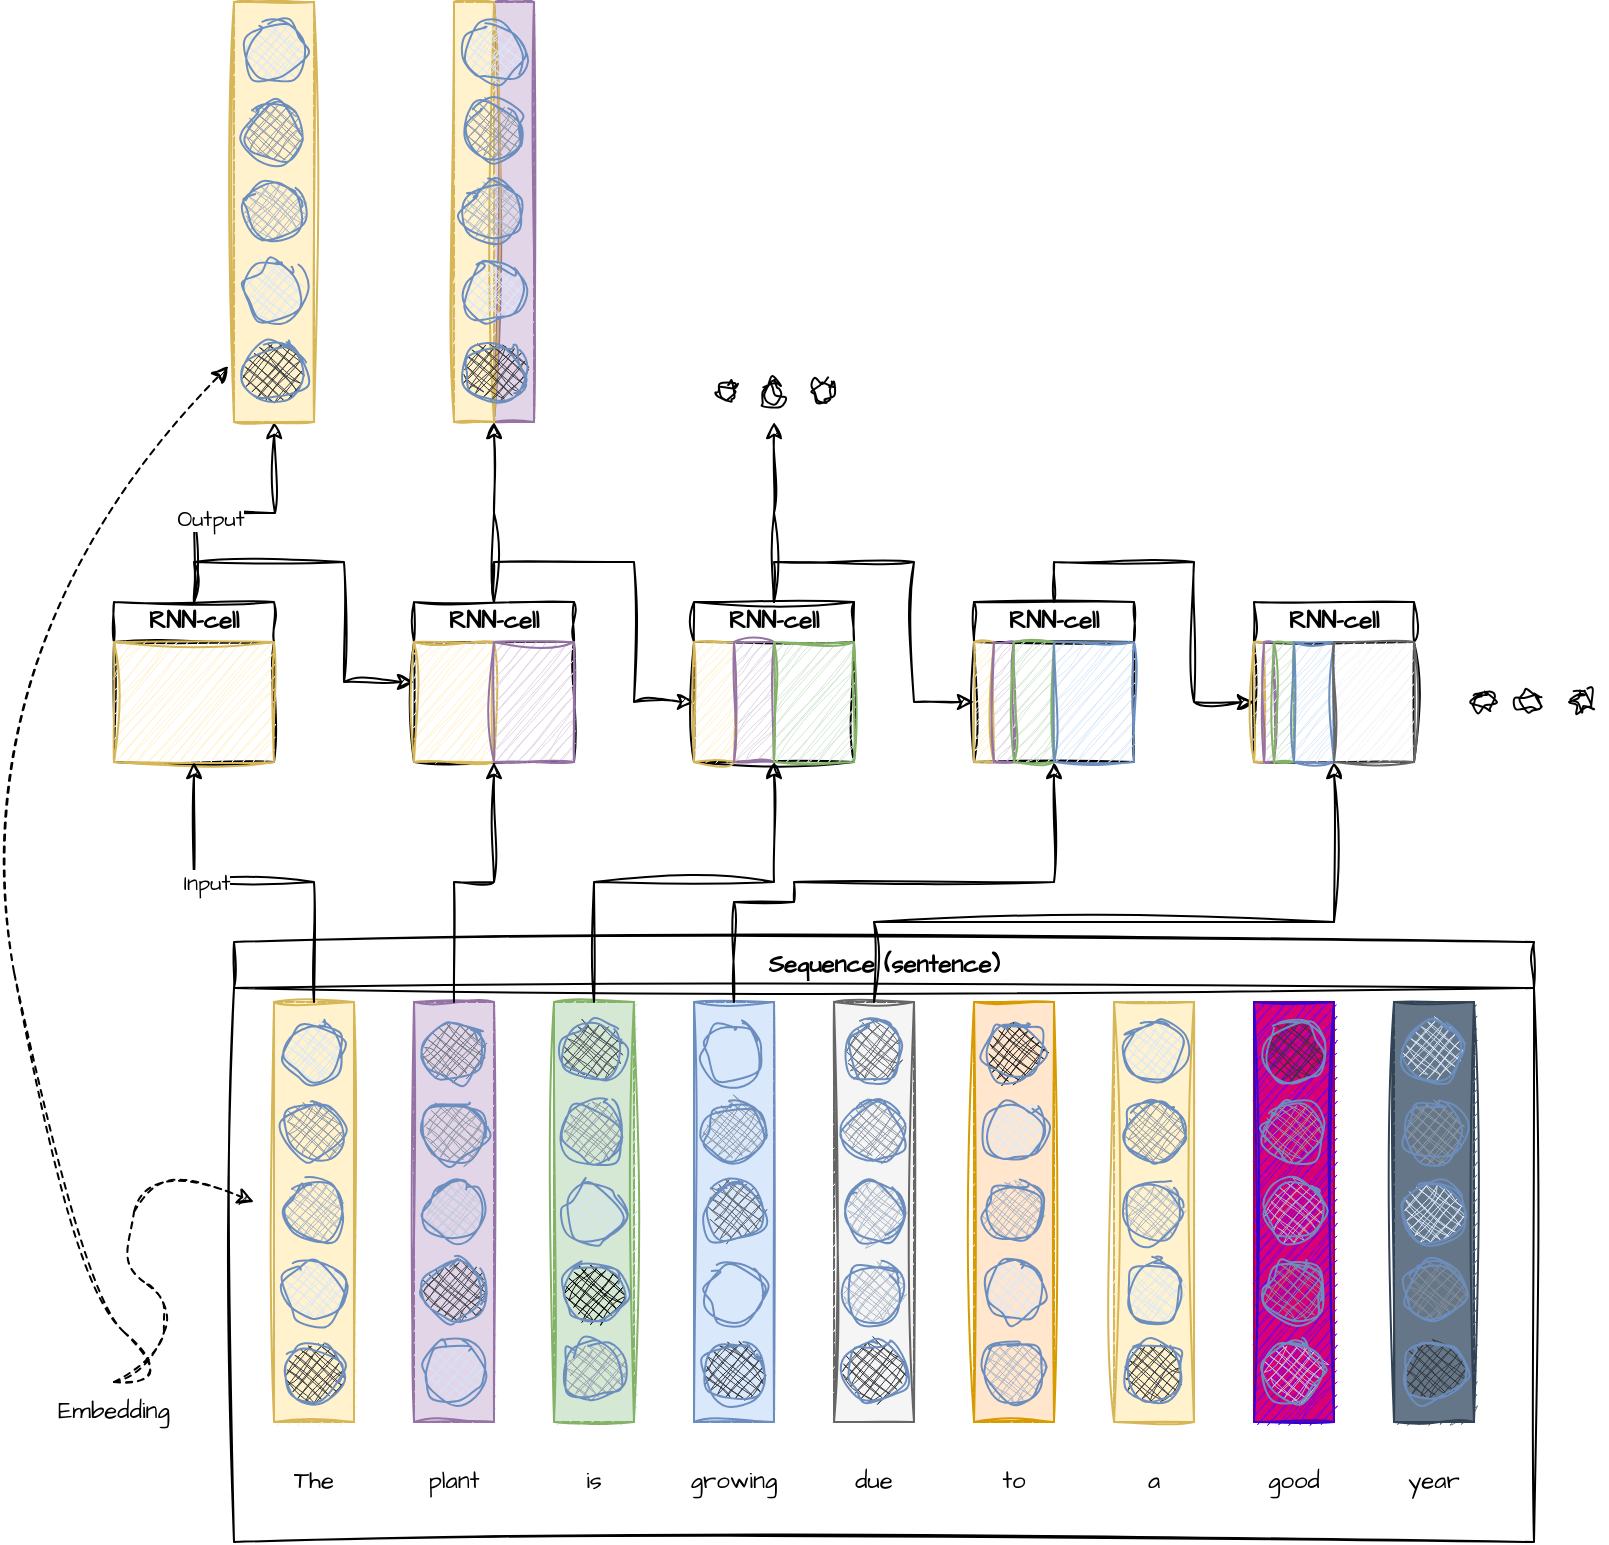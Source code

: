 <mxfile version="24.7.5">
  <diagram name="Page-1" id="OUgCMLBVF1AL2k3-nVJF">
    <mxGraphModel dx="1434" dy="2048" grid="1" gridSize="10" guides="1" tooltips="1" connect="1" arrows="1" fold="1" page="1" pageScale="1" pageWidth="827" pageHeight="1169" math="0" shadow="0">
      <root>
        <mxCell id="0" />
        <mxCell id="1" parent="0" />
        <mxCell id="m4oNHg3Hfh1AjM9dUB4j-2" value="Sequence (sentence)" style="swimlane;whiteSpace=wrap;html=1;sketch=1;hachureGap=4;jiggle=2;curveFitting=1;fontFamily=Architects Daughter;fontSource=https%3A%2F%2Ffonts.googleapis.com%2Fcss%3Ffamily%3DArchitects%2BDaughter;" vertex="1" parent="1">
          <mxGeometry x="160" y="330" width="650" height="300" as="geometry" />
        </mxCell>
        <mxCell id="m4oNHg3Hfh1AjM9dUB4j-10" value="" style="group;fillColor=#fff2cc;strokeColor=#d6b656;" vertex="1" connectable="0" parent="m4oNHg3Hfh1AjM9dUB4j-2">
          <mxGeometry x="20" y="30" width="40" height="210" as="geometry" />
        </mxCell>
        <mxCell id="m4oNHg3Hfh1AjM9dUB4j-4" value="" style="rounded=0;whiteSpace=wrap;html=1;sketch=1;hachureGap=4;jiggle=2;curveFitting=1;fontFamily=Architects Daughter;fontSource=https%3A%2F%2Ffonts.googleapis.com%2Fcss%3Ffamily%3DArchitects%2BDaughter;fillColor=#fff2cc;strokeColor=#d6b656;" vertex="1" parent="m4oNHg3Hfh1AjM9dUB4j-10">
          <mxGeometry width="40" height="210" as="geometry" />
        </mxCell>
        <mxCell id="m4oNHg3Hfh1AjM9dUB4j-5" value="" style="ellipse;whiteSpace=wrap;html=1;aspect=fixed;hachureGap=4;fontFamily=Architects Daughter;fontSource=https%3A%2F%2Ffonts.googleapis.com%2Fcss%3Ffamily%3DArchitects%2BDaughter;fillColor=#dae8fc;strokeColor=#6c8ebf;sketch=1;curveFitting=1;jiggle=2;fillStyle=cross-hatch;" vertex="1" parent="m4oNHg3Hfh1AjM9dUB4j-10">
          <mxGeometry x="5" y="10" width="30" height="30" as="geometry" />
        </mxCell>
        <mxCell id="m4oNHg3Hfh1AjM9dUB4j-6" value="" style="ellipse;whiteSpace=wrap;html=1;aspect=fixed;hachureGap=4;fontFamily=Architects Daughter;fontSource=https%3A%2F%2Ffonts.googleapis.com%2Fcss%3Ffamily%3DArchitects%2BDaughter;fillColor=#8F99A6;strokeColor=#6c8ebf;sketch=1;curveFitting=1;jiggle=2;fillStyle=cross-hatch;" vertex="1" parent="m4oNHg3Hfh1AjM9dUB4j-10">
          <mxGeometry x="5" y="50" width="30" height="30" as="geometry" />
        </mxCell>
        <mxCell id="m4oNHg3Hfh1AjM9dUB4j-7" value="" style="ellipse;whiteSpace=wrap;html=1;aspect=fixed;hachureGap=4;fontFamily=Architects Daughter;fontSource=https%3A%2F%2Ffonts.googleapis.com%2Fcss%3Ffamily%3DArchitects%2BDaughter;fillColor=#ACB7C7;strokeColor=#6c8ebf;sketch=1;curveFitting=1;jiggle=2;fillStyle=cross-hatch;" vertex="1" parent="m4oNHg3Hfh1AjM9dUB4j-10">
          <mxGeometry x="5" y="90" width="30" height="30" as="geometry" />
        </mxCell>
        <mxCell id="m4oNHg3Hfh1AjM9dUB4j-8" value="" style="ellipse;whiteSpace=wrap;html=1;aspect=fixed;hachureGap=4;fontFamily=Architects Daughter;fontSource=https%3A%2F%2Ffonts.googleapis.com%2Fcss%3Ffamily%3DArchitects%2BDaughter;sketch=1;curveFitting=1;jiggle=2;fillColor=#dae8fc;strokeColor=#6c8ebf;fillStyle=cross-hatch;" vertex="1" parent="m4oNHg3Hfh1AjM9dUB4j-10">
          <mxGeometry x="5" y="130" width="30" height="30" as="geometry" />
        </mxCell>
        <mxCell id="m4oNHg3Hfh1AjM9dUB4j-9" value="" style="ellipse;whiteSpace=wrap;html=1;aspect=fixed;hachureGap=4;fontFamily=Architects Daughter;fontSource=https%3A%2F%2Ffonts.googleapis.com%2Fcss%3Ffamily%3DArchitects%2BDaughter;sketch=1;curveFitting=1;jiggle=2;fillColor=#35383D;strokeColor=#6c8ebf;fillStyle=cross-hatch;" vertex="1" parent="m4oNHg3Hfh1AjM9dUB4j-10">
          <mxGeometry x="5" y="170" width="30" height="30" as="geometry" />
        </mxCell>
        <mxCell id="m4oNHg3Hfh1AjM9dUB4j-19" value="" style="group;fillColor=#e1d5e7;strokeColor=#9673a6;" vertex="1" connectable="0" parent="m4oNHg3Hfh1AjM9dUB4j-2">
          <mxGeometry x="90" y="30" width="40" height="210" as="geometry" />
        </mxCell>
        <mxCell id="m4oNHg3Hfh1AjM9dUB4j-20" value="" style="rounded=0;whiteSpace=wrap;html=1;sketch=1;hachureGap=4;jiggle=2;curveFitting=1;fontFamily=Architects Daughter;fontSource=https%3A%2F%2Ffonts.googleapis.com%2Fcss%3Ffamily%3DArchitects%2BDaughter;fillColor=#e1d5e7;strokeColor=#9673a6;" vertex="1" parent="m4oNHg3Hfh1AjM9dUB4j-19">
          <mxGeometry width="40" height="210" as="geometry" />
        </mxCell>
        <mxCell id="m4oNHg3Hfh1AjM9dUB4j-21" value="" style="ellipse;whiteSpace=wrap;html=1;aspect=fixed;hachureGap=4;fontFamily=Architects Daughter;fontSource=https%3A%2F%2Ffonts.googleapis.com%2Fcss%3Ffamily%3DArchitects%2BDaughter;fillColor=#717882;strokeColor=#6c8ebf;sketch=1;curveFitting=1;jiggle=2;fillStyle=cross-hatch;" vertex="1" parent="m4oNHg3Hfh1AjM9dUB4j-19">
          <mxGeometry x="5" y="10" width="30" height="30" as="geometry" />
        </mxCell>
        <mxCell id="m4oNHg3Hfh1AjM9dUB4j-22" value="" style="ellipse;whiteSpace=wrap;html=1;aspect=fixed;hachureGap=4;fontFamily=Architects Daughter;fontSource=https%3A%2F%2Ffonts.googleapis.com%2Fcss%3Ffamily%3DArchitects%2BDaughter;fillColor=#8F99A6;strokeColor=#6c8ebf;sketch=1;curveFitting=1;jiggle=2;fillStyle=cross-hatch;" vertex="1" parent="m4oNHg3Hfh1AjM9dUB4j-19">
          <mxGeometry x="5" y="50" width="30" height="30" as="geometry" />
        </mxCell>
        <mxCell id="m4oNHg3Hfh1AjM9dUB4j-23" value="" style="ellipse;whiteSpace=wrap;html=1;aspect=fixed;hachureGap=4;fontFamily=Architects Daughter;fontSource=https%3A%2F%2Ffonts.googleapis.com%2Fcss%3Ffamily%3DArchitects%2BDaughter;fillColor=#C0CCDE;strokeColor=#6c8ebf;sketch=1;curveFitting=1;jiggle=2;fillStyle=cross-hatch;" vertex="1" parent="m4oNHg3Hfh1AjM9dUB4j-19">
          <mxGeometry x="5" y="90" width="30" height="30" as="geometry" />
        </mxCell>
        <mxCell id="m4oNHg3Hfh1AjM9dUB4j-24" value="" style="ellipse;whiteSpace=wrap;html=1;aspect=fixed;hachureGap=4;fontFamily=Architects Daughter;fontSource=https%3A%2F%2Ffonts.googleapis.com%2Fcss%3Ffamily%3DArchitects%2BDaughter;sketch=1;curveFitting=1;jiggle=2;fillColor=#40444A;strokeColor=#6c8ebf;fillStyle=cross-hatch;" vertex="1" parent="m4oNHg3Hfh1AjM9dUB4j-19">
          <mxGeometry x="5" y="130" width="30" height="30" as="geometry" />
        </mxCell>
        <mxCell id="m4oNHg3Hfh1AjM9dUB4j-25" value="" style="ellipse;whiteSpace=wrap;html=1;aspect=fixed;hachureGap=4;fontFamily=Architects Daughter;fontSource=https%3A%2F%2Ffonts.googleapis.com%2Fcss%3Ffamily%3DArchitects%2BDaughter;sketch=1;curveFitting=1;jiggle=2;fillColor=#D7E3F7;strokeColor=#6c8ebf;fillStyle=cross-hatch;" vertex="1" parent="m4oNHg3Hfh1AjM9dUB4j-19">
          <mxGeometry x="5" y="170" width="30" height="30" as="geometry" />
        </mxCell>
        <mxCell id="m4oNHg3Hfh1AjM9dUB4j-26" value="" style="group;fillColor=#d5e8d4;strokeColor=#82b366;" vertex="1" connectable="0" parent="m4oNHg3Hfh1AjM9dUB4j-2">
          <mxGeometry x="160" y="30" width="40" height="210" as="geometry" />
        </mxCell>
        <mxCell id="m4oNHg3Hfh1AjM9dUB4j-27" value="" style="rounded=0;whiteSpace=wrap;html=1;sketch=1;hachureGap=4;jiggle=2;curveFitting=1;fontFamily=Architects Daughter;fontSource=https%3A%2F%2Ffonts.googleapis.com%2Fcss%3Ffamily%3DArchitects%2BDaughter;fillColor=#d5e8d4;strokeColor=#82b366;" vertex="1" parent="m4oNHg3Hfh1AjM9dUB4j-26">
          <mxGeometry width="40" height="210" as="geometry" />
        </mxCell>
        <mxCell id="m4oNHg3Hfh1AjM9dUB4j-28" value="" style="ellipse;whiteSpace=wrap;html=1;aspect=fixed;hachureGap=4;fontFamily=Architects Daughter;fontSource=https%3A%2F%2Ffonts.googleapis.com%2Fcss%3Ffamily%3DArchitects%2BDaughter;fillColor=#4B5057;strokeColor=#6c8ebf;sketch=1;curveFitting=1;jiggle=2;fillStyle=cross-hatch;" vertex="1" parent="m4oNHg3Hfh1AjM9dUB4j-26">
          <mxGeometry x="5" y="10" width="30" height="30" as="geometry" />
        </mxCell>
        <mxCell id="m4oNHg3Hfh1AjM9dUB4j-29" value="" style="ellipse;whiteSpace=wrap;html=1;aspect=fixed;hachureGap=4;fontFamily=Architects Daughter;fontSource=https%3A%2F%2Ffonts.googleapis.com%2Fcss%3Ffamily%3DArchitects%2BDaughter;fillColor=#8F99A6;strokeColor=#6c8ebf;sketch=1;curveFitting=1;jiggle=2;fillStyle=cross-hatch;" vertex="1" parent="m4oNHg3Hfh1AjM9dUB4j-26">
          <mxGeometry x="5" y="50" width="30" height="30" as="geometry" />
        </mxCell>
        <mxCell id="m4oNHg3Hfh1AjM9dUB4j-30" value="" style="ellipse;whiteSpace=wrap;html=1;aspect=fixed;hachureGap=4;fontFamily=Architects Daughter;fontSource=https%3A%2F%2Ffonts.googleapis.com%2Fcss%3Ffamily%3DArchitects%2BDaughter;fillColor=#D6E3F7;strokeColor=#6c8ebf;sketch=1;curveFitting=1;jiggle=2;fillStyle=cross-hatch;" vertex="1" parent="m4oNHg3Hfh1AjM9dUB4j-26">
          <mxGeometry x="5" y="90" width="30" height="30" as="geometry" />
        </mxCell>
        <mxCell id="m4oNHg3Hfh1AjM9dUB4j-31" value="" style="ellipse;whiteSpace=wrap;html=1;aspect=fixed;hachureGap=4;fontFamily=Architects Daughter;fontSource=https%3A%2F%2Ffonts.googleapis.com%2Fcss%3Ffamily%3DArchitects%2BDaughter;sketch=1;curveFitting=1;jiggle=2;fillColor=#040505;strokeColor=#6c8ebf;fillStyle=cross-hatch;" vertex="1" parent="m4oNHg3Hfh1AjM9dUB4j-26">
          <mxGeometry x="5" y="130" width="30" height="30" as="geometry" />
        </mxCell>
        <mxCell id="m4oNHg3Hfh1AjM9dUB4j-32" value="" style="ellipse;whiteSpace=wrap;html=1;aspect=fixed;hachureGap=4;fontFamily=Architects Daughter;fontSource=https%3A%2F%2Ffonts.googleapis.com%2Fcss%3Ffamily%3DArchitects%2BDaughter;sketch=1;curveFitting=1;jiggle=2;fillColor=#99A2B0;strokeColor=#6c8ebf;fillStyle=cross-hatch;" vertex="1" parent="m4oNHg3Hfh1AjM9dUB4j-26">
          <mxGeometry x="5" y="170" width="30" height="30" as="geometry" />
        </mxCell>
        <mxCell id="m4oNHg3Hfh1AjM9dUB4j-40" value="" style="group;fillColor=#f5f5f5;fontColor=#333333;strokeColor=#666666;" vertex="1" connectable="0" parent="m4oNHg3Hfh1AjM9dUB4j-2">
          <mxGeometry x="300" y="30" width="40" height="210" as="geometry" />
        </mxCell>
        <mxCell id="m4oNHg3Hfh1AjM9dUB4j-41" value="" style="rounded=0;whiteSpace=wrap;html=1;sketch=1;hachureGap=4;jiggle=2;curveFitting=1;fontFamily=Architects Daughter;fontSource=https%3A%2F%2Ffonts.googleapis.com%2Fcss%3Ffamily%3DArchitects%2BDaughter;fillColor=#f5f5f5;fontColor=#333333;strokeColor=#666666;" vertex="1" parent="m4oNHg3Hfh1AjM9dUB4j-40">
          <mxGeometry width="40" height="210" as="geometry" />
        </mxCell>
        <mxCell id="m4oNHg3Hfh1AjM9dUB4j-42" value="" style="ellipse;whiteSpace=wrap;html=1;aspect=fixed;hachureGap=4;fontFamily=Architects Daughter;fontSource=https%3A%2F%2Ffonts.googleapis.com%2Fcss%3Ffamily%3DArchitects%2BDaughter;fillColor=#5F656E;strokeColor=#6c8ebf;sketch=1;curveFitting=1;jiggle=2;fillStyle=cross-hatch;" vertex="1" parent="m4oNHg3Hfh1AjM9dUB4j-40">
          <mxGeometry x="5" y="10" width="30" height="30" as="geometry" />
        </mxCell>
        <mxCell id="m4oNHg3Hfh1AjM9dUB4j-43" value="" style="ellipse;whiteSpace=wrap;html=1;aspect=fixed;hachureGap=4;fontFamily=Architects Daughter;fontSource=https%3A%2F%2Ffonts.googleapis.com%2Fcss%3Ffamily%3DArchitects%2BDaughter;fillColor=#8F99A6;strokeColor=#6c8ebf;sketch=1;curveFitting=1;jiggle=2;fillStyle=cross-hatch;" vertex="1" parent="m4oNHg3Hfh1AjM9dUB4j-40">
          <mxGeometry x="5" y="50" width="30" height="30" as="geometry" />
        </mxCell>
        <mxCell id="m4oNHg3Hfh1AjM9dUB4j-44" value="" style="ellipse;whiteSpace=wrap;html=1;aspect=fixed;hachureGap=4;fontFamily=Architects Daughter;fontSource=https%3A%2F%2Ffonts.googleapis.com%2Fcss%3Ffamily%3DArchitects%2BDaughter;fillColor=#ACB7C7;strokeColor=#6c8ebf;sketch=1;curveFitting=1;jiggle=2;fillStyle=cross-hatch;" vertex="1" parent="m4oNHg3Hfh1AjM9dUB4j-40">
          <mxGeometry x="5" y="90" width="30" height="30" as="geometry" />
        </mxCell>
        <mxCell id="m4oNHg3Hfh1AjM9dUB4j-45" value="" style="ellipse;whiteSpace=wrap;html=1;aspect=fixed;hachureGap=4;fontFamily=Architects Daughter;fontSource=https%3A%2F%2Ffonts.googleapis.com%2Fcss%3Ffamily%3DArchitects%2BDaughter;sketch=1;curveFitting=1;jiggle=2;fillColor=#AEB9C9;strokeColor=#6c8ebf;fillStyle=cross-hatch;" vertex="1" parent="m4oNHg3Hfh1AjM9dUB4j-40">
          <mxGeometry x="5" y="130" width="30" height="30" as="geometry" />
        </mxCell>
        <mxCell id="m4oNHg3Hfh1AjM9dUB4j-46" value="" style="ellipse;whiteSpace=wrap;html=1;aspect=fixed;hachureGap=4;fontFamily=Architects Daughter;fontSource=https%3A%2F%2Ffonts.googleapis.com%2Fcss%3Ffamily%3DArchitects%2BDaughter;sketch=1;curveFitting=1;jiggle=2;fillColor=#35383D;strokeColor=#6c8ebf;fillStyle=cross-hatch;" vertex="1" parent="m4oNHg3Hfh1AjM9dUB4j-40">
          <mxGeometry x="5" y="170" width="30" height="30" as="geometry" />
        </mxCell>
        <mxCell id="m4oNHg3Hfh1AjM9dUB4j-47" value="" style="group;fillColor=#ffe6cc;strokeColor=#d79b00;" vertex="1" connectable="0" parent="m4oNHg3Hfh1AjM9dUB4j-2">
          <mxGeometry x="370" y="30" width="40" height="210" as="geometry" />
        </mxCell>
        <mxCell id="m4oNHg3Hfh1AjM9dUB4j-48" value="" style="rounded=0;whiteSpace=wrap;html=1;sketch=1;hachureGap=4;jiggle=2;curveFitting=1;fontFamily=Architects Daughter;fontSource=https%3A%2F%2Ffonts.googleapis.com%2Fcss%3Ffamily%3DArchitects%2BDaughter;fillColor=#ffe6cc;strokeColor=#d79b00;" vertex="1" parent="m4oNHg3Hfh1AjM9dUB4j-47">
          <mxGeometry width="40" height="210" as="geometry" />
        </mxCell>
        <mxCell id="m4oNHg3Hfh1AjM9dUB4j-49" value="" style="ellipse;whiteSpace=wrap;html=1;aspect=fixed;hachureGap=4;fontFamily=Architects Daughter;fontSource=https%3A%2F%2Ffonts.googleapis.com%2Fcss%3Ffamily%3DArchitects%2BDaughter;fillColor=#1D1F21;strokeColor=#6c8ebf;sketch=1;curveFitting=1;jiggle=2;fillStyle=cross-hatch;" vertex="1" parent="m4oNHg3Hfh1AjM9dUB4j-47">
          <mxGeometry x="5" y="10" width="30" height="30" as="geometry" />
        </mxCell>
        <mxCell id="m4oNHg3Hfh1AjM9dUB4j-50" value="" style="ellipse;whiteSpace=wrap;html=1;aspect=fixed;hachureGap=4;fontFamily=Architects Daughter;fontSource=https%3A%2F%2Ffonts.googleapis.com%2Fcss%3Ffamily%3DArchitects%2BDaughter;fillColor=#DCEBFF;strokeColor=#6c8ebf;sketch=1;curveFitting=1;jiggle=2;fillStyle=cross-hatch;" vertex="1" parent="m4oNHg3Hfh1AjM9dUB4j-47">
          <mxGeometry x="5" y="50" width="30" height="30" as="geometry" />
        </mxCell>
        <mxCell id="m4oNHg3Hfh1AjM9dUB4j-51" value="" style="ellipse;whiteSpace=wrap;html=1;aspect=fixed;hachureGap=4;fontFamily=Architects Daughter;fontSource=https%3A%2F%2Ffonts.googleapis.com%2Fcss%3Ffamily%3DArchitects%2BDaughter;fillColor=#ACB7C7;strokeColor=#6c8ebf;sketch=1;curveFitting=1;jiggle=2;fillStyle=cross-hatch;" vertex="1" parent="m4oNHg3Hfh1AjM9dUB4j-47">
          <mxGeometry x="5" y="90" width="30" height="30" as="geometry" />
        </mxCell>
        <mxCell id="m4oNHg3Hfh1AjM9dUB4j-52" value="" style="ellipse;whiteSpace=wrap;html=1;aspect=fixed;hachureGap=4;fontFamily=Architects Daughter;fontSource=https%3A%2F%2Ffonts.googleapis.com%2Fcss%3Ffamily%3DArchitects%2BDaughter;sketch=1;curveFitting=1;jiggle=2;fillColor=#dae8fc;strokeColor=#6c8ebf;fillStyle=cross-hatch;" vertex="1" parent="m4oNHg3Hfh1AjM9dUB4j-47">
          <mxGeometry x="5" y="130" width="30" height="30" as="geometry" />
        </mxCell>
        <mxCell id="m4oNHg3Hfh1AjM9dUB4j-53" value="" style="ellipse;whiteSpace=wrap;html=1;aspect=fixed;hachureGap=4;fontFamily=Architects Daughter;fontSource=https%3A%2F%2Ffonts.googleapis.com%2Fcss%3Ffamily%3DArchitects%2BDaughter;sketch=1;curveFitting=1;jiggle=2;fillColor=#AFB9C9;strokeColor=#6c8ebf;fillStyle=cross-hatch;" vertex="1" parent="m4oNHg3Hfh1AjM9dUB4j-47">
          <mxGeometry x="5" y="170" width="30" height="30" as="geometry" />
        </mxCell>
        <mxCell id="m4oNHg3Hfh1AjM9dUB4j-54" value="" style="group;fillColor=#fff2cc;strokeColor=#d6b656;" vertex="1" connectable="0" parent="m4oNHg3Hfh1AjM9dUB4j-2">
          <mxGeometry x="440" y="30" width="40" height="210" as="geometry" />
        </mxCell>
        <mxCell id="m4oNHg3Hfh1AjM9dUB4j-55" value="" style="rounded=0;whiteSpace=wrap;html=1;sketch=1;hachureGap=4;jiggle=2;curveFitting=1;fontFamily=Architects Daughter;fontSource=https%3A%2F%2Ffonts.googleapis.com%2Fcss%3Ffamily%3DArchitects%2BDaughter;fillColor=#fff2cc;strokeColor=#d6b656;" vertex="1" parent="m4oNHg3Hfh1AjM9dUB4j-54">
          <mxGeometry width="40" height="210" as="geometry" />
        </mxCell>
        <mxCell id="m4oNHg3Hfh1AjM9dUB4j-56" value="" style="ellipse;whiteSpace=wrap;html=1;aspect=fixed;hachureGap=4;fontFamily=Architects Daughter;fontSource=https%3A%2F%2Ffonts.googleapis.com%2Fcss%3Ffamily%3DArchitects%2BDaughter;fillColor=#dae8fc;strokeColor=#6c8ebf;sketch=1;curveFitting=1;jiggle=2;fillStyle=cross-hatch;" vertex="1" parent="m4oNHg3Hfh1AjM9dUB4j-54">
          <mxGeometry x="5" y="10" width="30" height="30" as="geometry" />
        </mxCell>
        <mxCell id="m4oNHg3Hfh1AjM9dUB4j-57" value="" style="ellipse;whiteSpace=wrap;html=1;aspect=fixed;hachureGap=4;fontFamily=Architects Daughter;fontSource=https%3A%2F%2Ffonts.googleapis.com%2Fcss%3Ffamily%3DArchitects%2BDaughter;fillColor=#8F99A6;strokeColor=#6c8ebf;sketch=1;curveFitting=1;jiggle=2;fillStyle=cross-hatch;" vertex="1" parent="m4oNHg3Hfh1AjM9dUB4j-54">
          <mxGeometry x="5" y="50" width="30" height="30" as="geometry" />
        </mxCell>
        <mxCell id="m4oNHg3Hfh1AjM9dUB4j-58" value="" style="ellipse;whiteSpace=wrap;html=1;aspect=fixed;hachureGap=4;fontFamily=Architects Daughter;fontSource=https%3A%2F%2Ffonts.googleapis.com%2Fcss%3Ffamily%3DArchitects%2BDaughter;fillColor=#ACB7C7;strokeColor=#6c8ebf;sketch=1;curveFitting=1;jiggle=2;fillStyle=cross-hatch;" vertex="1" parent="m4oNHg3Hfh1AjM9dUB4j-54">
          <mxGeometry x="5" y="90" width="30" height="30" as="geometry" />
        </mxCell>
        <mxCell id="m4oNHg3Hfh1AjM9dUB4j-59" value="" style="ellipse;whiteSpace=wrap;html=1;aspect=fixed;hachureGap=4;fontFamily=Architects Daughter;fontSource=https%3A%2F%2Ffonts.googleapis.com%2Fcss%3Ffamily%3DArchitects%2BDaughter;sketch=1;curveFitting=1;jiggle=2;fillColor=#dae8fc;strokeColor=#6c8ebf;fillStyle=cross-hatch;" vertex="1" parent="m4oNHg3Hfh1AjM9dUB4j-54">
          <mxGeometry x="5" y="130" width="30" height="30" as="geometry" />
        </mxCell>
        <mxCell id="m4oNHg3Hfh1AjM9dUB4j-60" value="" style="ellipse;whiteSpace=wrap;html=1;aspect=fixed;hachureGap=4;fontFamily=Architects Daughter;fontSource=https%3A%2F%2Ffonts.googleapis.com%2Fcss%3Ffamily%3DArchitects%2BDaughter;sketch=1;curveFitting=1;jiggle=2;fillColor=#35383D;strokeColor=#6c8ebf;fillStyle=cross-hatch;" vertex="1" parent="m4oNHg3Hfh1AjM9dUB4j-54">
          <mxGeometry x="5" y="170" width="30" height="30" as="geometry" />
        </mxCell>
        <mxCell id="m4oNHg3Hfh1AjM9dUB4j-61" value="The" style="text;html=1;align=center;verticalAlign=middle;whiteSpace=wrap;rounded=0;fontFamily=Architects Daughter;fontSource=https%3A%2F%2Ffonts.googleapis.com%2Fcss%3Ffamily%3DArchitects%2BDaughter;" vertex="1" parent="m4oNHg3Hfh1AjM9dUB4j-2">
          <mxGeometry x="10" y="255" width="60" height="30" as="geometry" />
        </mxCell>
        <mxCell id="m4oNHg3Hfh1AjM9dUB4j-62" value="plant" style="text;html=1;align=center;verticalAlign=middle;whiteSpace=wrap;rounded=0;fontFamily=Architects Daughter;fontSource=https%3A%2F%2Ffonts.googleapis.com%2Fcss%3Ffamily%3DArchitects%2BDaughter;" vertex="1" parent="m4oNHg3Hfh1AjM9dUB4j-2">
          <mxGeometry x="80" y="255" width="60" height="30" as="geometry" />
        </mxCell>
        <mxCell id="m4oNHg3Hfh1AjM9dUB4j-63" value="is" style="text;html=1;align=center;verticalAlign=middle;whiteSpace=wrap;rounded=0;fontFamily=Architects Daughter;fontSource=https%3A%2F%2Ffonts.googleapis.com%2Fcss%3Ffamily%3DArchitects%2BDaughter;" vertex="1" parent="m4oNHg3Hfh1AjM9dUB4j-2">
          <mxGeometry x="150" y="255" width="60" height="30" as="geometry" />
        </mxCell>
        <mxCell id="m4oNHg3Hfh1AjM9dUB4j-64" value="growing" style="text;html=1;align=center;verticalAlign=middle;whiteSpace=wrap;rounded=0;fontFamily=Architects Daughter;fontSource=https%3A%2F%2Ffonts.googleapis.com%2Fcss%3Ffamily%3DArchitects%2BDaughter;" vertex="1" parent="m4oNHg3Hfh1AjM9dUB4j-2">
          <mxGeometry x="220" y="255" width="60" height="30" as="geometry" />
        </mxCell>
        <mxCell id="m4oNHg3Hfh1AjM9dUB4j-65" value="due" style="text;html=1;align=center;verticalAlign=middle;whiteSpace=wrap;rounded=0;fontFamily=Architects Daughter;fontSource=https%3A%2F%2Ffonts.googleapis.com%2Fcss%3Ffamily%3DArchitects%2BDaughter;" vertex="1" parent="m4oNHg3Hfh1AjM9dUB4j-2">
          <mxGeometry x="290" y="255" width="60" height="30" as="geometry" />
        </mxCell>
        <mxCell id="m4oNHg3Hfh1AjM9dUB4j-66" value="to" style="text;html=1;align=center;verticalAlign=middle;whiteSpace=wrap;rounded=0;fontFamily=Architects Daughter;fontSource=https%3A%2F%2Ffonts.googleapis.com%2Fcss%3Ffamily%3DArchitects%2BDaughter;" vertex="1" parent="m4oNHg3Hfh1AjM9dUB4j-2">
          <mxGeometry x="360" y="255" width="60" height="30" as="geometry" />
        </mxCell>
        <mxCell id="m4oNHg3Hfh1AjM9dUB4j-67" value="a" style="text;html=1;align=center;verticalAlign=middle;whiteSpace=wrap;rounded=0;fontFamily=Architects Daughter;fontSource=https%3A%2F%2Ffonts.googleapis.com%2Fcss%3Ffamily%3DArchitects%2BDaughter;" vertex="1" parent="m4oNHg3Hfh1AjM9dUB4j-2">
          <mxGeometry x="430" y="255" width="60" height="30" as="geometry" />
        </mxCell>
        <mxCell id="m4oNHg3Hfh1AjM9dUB4j-68" value="good" style="text;html=1;align=center;verticalAlign=middle;whiteSpace=wrap;rounded=0;fontFamily=Architects Daughter;fontSource=https%3A%2F%2Ffonts.googleapis.com%2Fcss%3Ffamily%3DArchitects%2BDaughter;" vertex="1" parent="m4oNHg3Hfh1AjM9dUB4j-2">
          <mxGeometry x="500" y="255" width="60" height="30" as="geometry" />
        </mxCell>
        <mxCell id="m4oNHg3Hfh1AjM9dUB4j-69" value="year" style="text;html=1;align=center;verticalAlign=middle;whiteSpace=wrap;rounded=0;fontFamily=Architects Daughter;fontSource=https%3A%2F%2Ffonts.googleapis.com%2Fcss%3Ffamily%3DArchitects%2BDaughter;" vertex="1" parent="m4oNHg3Hfh1AjM9dUB4j-2">
          <mxGeometry x="570" y="255" width="60" height="30" as="geometry" />
        </mxCell>
        <mxCell id="m4oNHg3Hfh1AjM9dUB4j-70" value="" style="group;fillColor=#d80073;fontColor=#ffffff;strokeColor=#A50040;" vertex="1" connectable="0" parent="m4oNHg3Hfh1AjM9dUB4j-2">
          <mxGeometry x="510" y="30" width="40" height="210" as="geometry" />
        </mxCell>
        <mxCell id="m4oNHg3Hfh1AjM9dUB4j-71" value="" style="rounded=0;whiteSpace=wrap;html=1;sketch=1;hachureGap=4;jiggle=2;curveFitting=1;fontFamily=Architects Daughter;fontSource=https%3A%2F%2Ffonts.googleapis.com%2Fcss%3Ffamily%3DArchitects%2BDaughter;fillColor=#6a00ff;fontColor=#ffffff;strokeColor=#3700CC;" vertex="1" parent="m4oNHg3Hfh1AjM9dUB4j-70">
          <mxGeometry width="40" height="210" as="geometry" />
        </mxCell>
        <mxCell id="m4oNHg3Hfh1AjM9dUB4j-72" value="" style="ellipse;whiteSpace=wrap;html=1;aspect=fixed;hachureGap=4;fontFamily=Architects Daughter;fontSource=https%3A%2F%2Ffonts.googleapis.com%2Fcss%3Ffamily%3DArchitects%2BDaughter;fillColor=#313438;strokeColor=#6c8ebf;sketch=1;curveFitting=1;jiggle=2;fillStyle=cross-hatch;" vertex="1" parent="m4oNHg3Hfh1AjM9dUB4j-70">
          <mxGeometry x="5" y="10" width="30" height="30" as="geometry" />
        </mxCell>
        <mxCell id="m4oNHg3Hfh1AjM9dUB4j-73" value="" style="ellipse;whiteSpace=wrap;html=1;aspect=fixed;hachureGap=4;fontFamily=Architects Daughter;fontSource=https%3A%2F%2Ffonts.googleapis.com%2Fcss%3Ffamily%3DArchitects%2BDaughter;fillColor=#8F99A6;strokeColor=#6c8ebf;sketch=1;curveFitting=1;jiggle=2;fillStyle=cross-hatch;" vertex="1" parent="m4oNHg3Hfh1AjM9dUB4j-70">
          <mxGeometry x="5" y="50" width="30" height="30" as="geometry" />
        </mxCell>
        <mxCell id="m4oNHg3Hfh1AjM9dUB4j-74" value="" style="ellipse;whiteSpace=wrap;html=1;aspect=fixed;hachureGap=4;fontFamily=Architects Daughter;fontSource=https%3A%2F%2Ffonts.googleapis.com%2Fcss%3Ffamily%3DArchitects%2BDaughter;fillColor=#ACB7C7;strokeColor=#6c8ebf;sketch=1;curveFitting=1;jiggle=2;fillStyle=cross-hatch;" vertex="1" parent="m4oNHg3Hfh1AjM9dUB4j-70">
          <mxGeometry x="5" y="90" width="30" height="30" as="geometry" />
        </mxCell>
        <mxCell id="m4oNHg3Hfh1AjM9dUB4j-75" value="" style="ellipse;whiteSpace=wrap;html=1;aspect=fixed;hachureGap=4;fontFamily=Architects Daughter;fontSource=https%3A%2F%2Ffonts.googleapis.com%2Fcss%3Ffamily%3DArchitects%2BDaughter;sketch=1;curveFitting=1;jiggle=2;fillColor=#848D99;strokeColor=#6c8ebf;fillStyle=cross-hatch;" vertex="1" parent="m4oNHg3Hfh1AjM9dUB4j-70">
          <mxGeometry x="5" y="130" width="30" height="30" as="geometry" />
        </mxCell>
        <mxCell id="m4oNHg3Hfh1AjM9dUB4j-76" value="" style="ellipse;whiteSpace=wrap;html=1;aspect=fixed;hachureGap=4;fontFamily=Architects Daughter;fontSource=https%3A%2F%2Ffonts.googleapis.com%2Fcss%3Ffamily%3DArchitects%2BDaughter;sketch=1;curveFitting=1;jiggle=2;fillColor=#BCC7D9;strokeColor=#6c8ebf;fillStyle=cross-hatch;" vertex="1" parent="m4oNHg3Hfh1AjM9dUB4j-70">
          <mxGeometry x="5" y="170" width="30" height="30" as="geometry" />
        </mxCell>
        <mxCell id="m4oNHg3Hfh1AjM9dUB4j-78" value="" style="group;fillColor=#647687;fontColor=#ffffff;strokeColor=#314354;" vertex="1" connectable="0" parent="m4oNHg3Hfh1AjM9dUB4j-2">
          <mxGeometry x="580" y="30" width="40" height="210" as="geometry" />
        </mxCell>
        <mxCell id="m4oNHg3Hfh1AjM9dUB4j-79" value="" style="rounded=0;whiteSpace=wrap;html=1;sketch=1;hachureGap=4;jiggle=2;curveFitting=1;fontFamily=Architects Daughter;fontSource=https%3A%2F%2Ffonts.googleapis.com%2Fcss%3Ffamily%3DArchitects%2BDaughter;fillColor=#647687;fontColor=#ffffff;strokeColor=#314354;" vertex="1" parent="m4oNHg3Hfh1AjM9dUB4j-78">
          <mxGeometry width="40" height="210" as="geometry" />
        </mxCell>
        <mxCell id="m4oNHg3Hfh1AjM9dUB4j-80" value="" style="ellipse;whiteSpace=wrap;html=1;aspect=fixed;hachureGap=4;fontFamily=Architects Daughter;fontSource=https%3A%2F%2Ffonts.googleapis.com%2Fcss%3Ffamily%3DArchitects%2BDaughter;fillColor=#dae8fc;strokeColor=#6c8ebf;sketch=1;curveFitting=1;jiggle=2;fillStyle=cross-hatch;" vertex="1" parent="m4oNHg3Hfh1AjM9dUB4j-78">
          <mxGeometry x="5" y="10" width="30" height="30" as="geometry" />
        </mxCell>
        <mxCell id="m4oNHg3Hfh1AjM9dUB4j-81" value="" style="ellipse;whiteSpace=wrap;html=1;aspect=fixed;hachureGap=4;fontFamily=Architects Daughter;fontSource=https%3A%2F%2Ffonts.googleapis.com%2Fcss%3Ffamily%3DArchitects%2BDaughter;fillColor=#8F99A6;strokeColor=#6c8ebf;sketch=1;curveFitting=1;jiggle=2;fillStyle=cross-hatch;" vertex="1" parent="m4oNHg3Hfh1AjM9dUB4j-78">
          <mxGeometry x="5" y="50" width="30" height="30" as="geometry" />
        </mxCell>
        <mxCell id="m4oNHg3Hfh1AjM9dUB4j-82" value="" style="ellipse;whiteSpace=wrap;html=1;aspect=fixed;hachureGap=4;fontFamily=Architects Daughter;fontSource=https%3A%2F%2Ffonts.googleapis.com%2Fcss%3Ffamily%3DArchitects%2BDaughter;fillColor=#DCEAFF;strokeColor=#6c8ebf;sketch=1;curveFitting=1;jiggle=2;fillStyle=cross-hatch;" vertex="1" parent="m4oNHg3Hfh1AjM9dUB4j-78">
          <mxGeometry x="5" y="90" width="30" height="30" as="geometry" />
        </mxCell>
        <mxCell id="m4oNHg3Hfh1AjM9dUB4j-83" value="" style="ellipse;whiteSpace=wrap;html=1;aspect=fixed;hachureGap=4;fontFamily=Architects Daughter;fontSource=https%3A%2F%2Ffonts.googleapis.com%2Fcss%3Ffamily%3DArchitects%2BDaughter;sketch=1;curveFitting=1;jiggle=2;fillColor=#848D99;strokeColor=#6c8ebf;fillStyle=cross-hatch;" vertex="1" parent="m4oNHg3Hfh1AjM9dUB4j-78">
          <mxGeometry x="5" y="130" width="30" height="30" as="geometry" />
        </mxCell>
        <mxCell id="m4oNHg3Hfh1AjM9dUB4j-84" value="" style="ellipse;whiteSpace=wrap;html=1;aspect=fixed;hachureGap=4;fontFamily=Architects Daughter;fontSource=https%3A%2F%2Ffonts.googleapis.com%2Fcss%3Ffamily%3DArchitects%2BDaughter;sketch=1;curveFitting=1;jiggle=2;fillColor=#35383D;strokeColor=#6c8ebf;fillStyle=cross-hatch;" vertex="1" parent="m4oNHg3Hfh1AjM9dUB4j-78">
          <mxGeometry x="5" y="170" width="30" height="30" as="geometry" />
        </mxCell>
        <mxCell id="m4oNHg3Hfh1AjM9dUB4j-33" value="" style="group;fillColor=#dae8fc;strokeColor=#6c8ebf;" vertex="1" connectable="0" parent="1">
          <mxGeometry x="390" y="360" width="40" height="210" as="geometry" />
        </mxCell>
        <mxCell id="m4oNHg3Hfh1AjM9dUB4j-34" value="" style="rounded=0;whiteSpace=wrap;html=1;sketch=1;hachureGap=4;jiggle=2;curveFitting=1;fontFamily=Architects Daughter;fontSource=https%3A%2F%2Ffonts.googleapis.com%2Fcss%3Ffamily%3DArchitects%2BDaughter;fillColor=#dae8fc;strokeColor=#6c8ebf;" vertex="1" parent="m4oNHg3Hfh1AjM9dUB4j-33">
          <mxGeometry width="40" height="210" as="geometry" />
        </mxCell>
        <mxCell id="m4oNHg3Hfh1AjM9dUB4j-35" value="" style="ellipse;whiteSpace=wrap;html=1;aspect=fixed;hachureGap=4;fontFamily=Architects Daughter;fontSource=https%3A%2F%2Ffonts.googleapis.com%2Fcss%3Ffamily%3DArchitects%2BDaughter;fillColor=#dae8fc;strokeColor=#6c8ebf;sketch=1;curveFitting=1;jiggle=2;fillStyle=cross-hatch;" vertex="1" parent="m4oNHg3Hfh1AjM9dUB4j-33">
          <mxGeometry x="5" y="10" width="30" height="30" as="geometry" />
        </mxCell>
        <mxCell id="m4oNHg3Hfh1AjM9dUB4j-36" value="" style="ellipse;whiteSpace=wrap;html=1;aspect=fixed;hachureGap=4;fontFamily=Architects Daughter;fontSource=https%3A%2F%2Ffonts.googleapis.com%2Fcss%3Ffamily%3DArchitects%2BDaughter;fillColor=#8F99A6;strokeColor=#6c8ebf;sketch=1;curveFitting=1;jiggle=2;fillStyle=cross-hatch;" vertex="1" parent="m4oNHg3Hfh1AjM9dUB4j-33">
          <mxGeometry x="5" y="50" width="30" height="30" as="geometry" />
        </mxCell>
        <mxCell id="m4oNHg3Hfh1AjM9dUB4j-37" value="" style="ellipse;whiteSpace=wrap;html=1;aspect=fixed;hachureGap=4;fontFamily=Architects Daughter;fontSource=https%3A%2F%2Ffonts.googleapis.com%2Fcss%3Ffamily%3DArchitects%2BDaughter;fillColor=#5D626B;strokeColor=#6c8ebf;sketch=1;curveFitting=1;jiggle=2;fillStyle=cross-hatch;" vertex="1" parent="m4oNHg3Hfh1AjM9dUB4j-33">
          <mxGeometry x="5" y="90" width="30" height="30" as="geometry" />
        </mxCell>
        <mxCell id="m4oNHg3Hfh1AjM9dUB4j-38" value="" style="ellipse;whiteSpace=wrap;html=1;aspect=fixed;hachureGap=4;fontFamily=Architects Daughter;fontSource=https%3A%2F%2Ffonts.googleapis.com%2Fcss%3Ffamily%3DArchitects%2BDaughter;sketch=1;curveFitting=1;jiggle=2;fillColor=#dae8fc;strokeColor=#6c8ebf;fillStyle=cross-hatch;" vertex="1" parent="m4oNHg3Hfh1AjM9dUB4j-33">
          <mxGeometry x="5" y="130" width="30" height="30" as="geometry" />
        </mxCell>
        <mxCell id="m4oNHg3Hfh1AjM9dUB4j-39" value="" style="ellipse;whiteSpace=wrap;html=1;aspect=fixed;hachureGap=4;fontFamily=Architects Daughter;fontSource=https%3A%2F%2Ffonts.googleapis.com%2Fcss%3Ffamily%3DArchitects%2BDaughter;sketch=1;curveFitting=1;jiggle=2;fillColor=#35383D;strokeColor=#6c8ebf;fillStyle=cross-hatch;" vertex="1" parent="m4oNHg3Hfh1AjM9dUB4j-33">
          <mxGeometry x="5" y="170" width="30" height="30" as="geometry" />
        </mxCell>
        <mxCell id="m4oNHg3Hfh1AjM9dUB4j-89" style="edgeStyle=orthogonalEdgeStyle;rounded=0;sketch=1;hachureGap=4;jiggle=2;curveFitting=1;orthogonalLoop=1;jettySize=auto;html=1;exitX=0.5;exitY=0;exitDx=0;exitDy=0;fontFamily=Architects Daughter;fontSource=https%3A%2F%2Ffonts.googleapis.com%2Fcss%3Ffamily%3DArchitects%2BDaughter;" edge="1" parent="1" source="m4oNHg3Hfh1AjM9dUB4j-86">
          <mxGeometry relative="1" as="geometry">
            <mxPoint x="180" y="70" as="targetPoint" />
          </mxGeometry>
        </mxCell>
        <mxCell id="m4oNHg3Hfh1AjM9dUB4j-90" value="Output" style="edgeLabel;html=1;align=center;verticalAlign=middle;resizable=0;points=[];sketch=1;hachureGap=4;jiggle=2;curveFitting=1;fontFamily=Architects Daughter;fontSource=https%3A%2F%2Ffonts.googleapis.com%2Fcss%3Ffamily%3DArchitects%2BDaughter;" vertex="1" connectable="0" parent="m4oNHg3Hfh1AjM9dUB4j-89">
          <mxGeometry x="-0.204" y="-2" relative="1" as="geometry">
            <mxPoint as="offset" />
          </mxGeometry>
        </mxCell>
        <mxCell id="m4oNHg3Hfh1AjM9dUB4j-92" style="edgeStyle=orthogonalEdgeStyle;rounded=0;sketch=1;hachureGap=4;jiggle=2;curveFitting=1;orthogonalLoop=1;jettySize=auto;html=1;exitX=0.5;exitY=0;exitDx=0;exitDy=0;entryX=0;entryY=0.5;entryDx=0;entryDy=0;fontFamily=Architects Daughter;fontSource=https%3A%2F%2Ffonts.googleapis.com%2Fcss%3Ffamily%3DArchitects%2BDaughter;" edge="1" parent="1" source="m4oNHg3Hfh1AjM9dUB4j-86" target="m4oNHg3Hfh1AjM9dUB4j-91">
          <mxGeometry relative="1" as="geometry" />
        </mxCell>
        <mxCell id="m4oNHg3Hfh1AjM9dUB4j-86" value="RNN-cell" style="swimlane;whiteSpace=wrap;html=1;sketch=1;hachureGap=4;jiggle=2;curveFitting=1;fontFamily=Architects Daughter;fontSource=https%3A%2F%2Ffonts.googleapis.com%2Fcss%3Ffamily%3DArchitects%2BDaughter;fillColor=none;startSize=20;" vertex="1" parent="1">
          <mxGeometry x="100" y="160" width="80" height="80" as="geometry" />
        </mxCell>
        <mxCell id="m4oNHg3Hfh1AjM9dUB4j-93" value="" style="rounded=0;whiteSpace=wrap;html=1;sketch=1;hachureGap=4;jiggle=2;curveFitting=1;fontFamily=Architects Daughter;fontSource=https%3A%2F%2Ffonts.googleapis.com%2Fcss%3Ffamily%3DArchitects%2BDaughter;fillColor=#fff2cc;strokeColor=#d6b656;" vertex="1" parent="m4oNHg3Hfh1AjM9dUB4j-86">
          <mxGeometry y="20" width="80" height="60" as="geometry" />
        </mxCell>
        <mxCell id="m4oNHg3Hfh1AjM9dUB4j-87" style="edgeStyle=orthogonalEdgeStyle;rounded=0;sketch=1;hachureGap=4;jiggle=2;curveFitting=1;orthogonalLoop=1;jettySize=auto;html=1;exitX=0.5;exitY=0;exitDx=0;exitDy=0;entryX=0.5;entryY=1;entryDx=0;entryDy=0;fontFamily=Architects Daughter;fontSource=https%3A%2F%2Ffonts.googleapis.com%2Fcss%3Ffamily%3DArchitects%2BDaughter;" edge="1" parent="1" source="m4oNHg3Hfh1AjM9dUB4j-4" target="m4oNHg3Hfh1AjM9dUB4j-86">
          <mxGeometry relative="1" as="geometry" />
        </mxCell>
        <mxCell id="m4oNHg3Hfh1AjM9dUB4j-88" value="Input" style="edgeLabel;html=1;align=center;verticalAlign=middle;resizable=0;points=[];sketch=1;hachureGap=4;jiggle=2;curveFitting=1;fontFamily=Architects Daughter;fontSource=https%3A%2F%2Ffonts.googleapis.com%2Fcss%3Ffamily%3DArchitects%2BDaughter;" vertex="1" connectable="0" parent="m4oNHg3Hfh1AjM9dUB4j-87">
          <mxGeometry x="0.267" relative="1" as="geometry">
            <mxPoint as="offset" />
          </mxGeometry>
        </mxCell>
        <mxCell id="m4oNHg3Hfh1AjM9dUB4j-126" style="edgeStyle=orthogonalEdgeStyle;rounded=0;sketch=1;hachureGap=4;jiggle=2;curveFitting=1;orthogonalLoop=1;jettySize=auto;html=1;exitX=0.5;exitY=0;exitDx=0;exitDy=0;entryX=0;entryY=0.5;entryDx=0;entryDy=0;fontFamily=Architects Daughter;fontSource=https%3A%2F%2Ffonts.googleapis.com%2Fcss%3Ffamily%3DArchitects%2BDaughter;" edge="1" parent="1" source="m4oNHg3Hfh1AjM9dUB4j-91" target="m4oNHg3Hfh1AjM9dUB4j-124">
          <mxGeometry relative="1" as="geometry" />
        </mxCell>
        <mxCell id="m4oNHg3Hfh1AjM9dUB4j-135" style="edgeStyle=orthogonalEdgeStyle;rounded=0;sketch=1;hachureGap=4;jiggle=2;curveFitting=1;orthogonalLoop=1;jettySize=auto;html=1;exitX=0.5;exitY=0;exitDx=0;exitDy=0;entryX=0.5;entryY=1;entryDx=0;entryDy=0;fontFamily=Architects Daughter;fontSource=https%3A%2F%2Ffonts.googleapis.com%2Fcss%3Ffamily%3DArchitects%2BDaughter;" edge="1" parent="1" source="m4oNHg3Hfh1AjM9dUB4j-91">
          <mxGeometry relative="1" as="geometry">
            <mxPoint x="290" y="70" as="targetPoint" />
          </mxGeometry>
        </mxCell>
        <mxCell id="m4oNHg3Hfh1AjM9dUB4j-91" value="RNN-cell" style="swimlane;whiteSpace=wrap;html=1;sketch=1;hachureGap=4;jiggle=2;curveFitting=1;fontFamily=Architects Daughter;fontSource=https%3A%2F%2Ffonts.googleapis.com%2Fcss%3Ffamily%3DArchitects%2BDaughter;fillColor=none;startSize=20;" vertex="1" parent="1">
          <mxGeometry x="250" y="160" width="80" height="80" as="geometry" />
        </mxCell>
        <mxCell id="m4oNHg3Hfh1AjM9dUB4j-97" value="" style="rounded=0;whiteSpace=wrap;html=1;sketch=1;hachureGap=4;jiggle=2;curveFitting=1;fontFamily=Architects Daughter;fontSource=https%3A%2F%2Ffonts.googleapis.com%2Fcss%3Ffamily%3DArchitects%2BDaughter;fillColor=#fff2cc;strokeColor=#d6b656;" vertex="1" parent="m4oNHg3Hfh1AjM9dUB4j-91">
          <mxGeometry y="20" width="40" height="60" as="geometry" />
        </mxCell>
        <mxCell id="m4oNHg3Hfh1AjM9dUB4j-122" value="" style="rounded=0;whiteSpace=wrap;html=1;sketch=1;hachureGap=4;jiggle=2;curveFitting=1;fontFamily=Architects Daughter;fontSource=https%3A%2F%2Ffonts.googleapis.com%2Fcss%3Ffamily%3DArchitects%2BDaughter;fillColor=#e1d5e7;strokeColor=#9673a6;" vertex="1" parent="m4oNHg3Hfh1AjM9dUB4j-91">
          <mxGeometry x="40" y="20" width="40" height="60" as="geometry" />
        </mxCell>
        <mxCell id="m4oNHg3Hfh1AjM9dUB4j-94" style="edgeStyle=orthogonalEdgeStyle;rounded=0;sketch=1;hachureGap=4;jiggle=2;curveFitting=1;orthogonalLoop=1;jettySize=auto;html=1;exitX=0.5;exitY=0;exitDx=0;exitDy=0;entryX=0.5;entryY=1;entryDx=0;entryDy=0;fontFamily=Architects Daughter;fontSource=https%3A%2F%2Ffonts.googleapis.com%2Fcss%3Ffamily%3DArchitects%2BDaughter;" edge="1" parent="1" source="m4oNHg3Hfh1AjM9dUB4j-20" target="m4oNHg3Hfh1AjM9dUB4j-91">
          <mxGeometry relative="1" as="geometry" />
        </mxCell>
        <mxCell id="m4oNHg3Hfh1AjM9dUB4j-95" value="" style="curved=1;endArrow=classic;html=1;rounded=0;sketch=1;hachureGap=4;jiggle=2;curveFitting=1;fontFamily=Architects Daughter;fontSource=https%3A%2F%2Ffonts.googleapis.com%2Fcss%3Ffamily%3DArchitects%2BDaughter;dashed=1;" edge="1" parent="1">
          <mxGeometry width="50" height="50" relative="1" as="geometry">
            <mxPoint x="100" y="550" as="sourcePoint" />
            <mxPoint x="170" y="460" as="targetPoint" />
            <Array as="points">
              <mxPoint x="120" y="540" />
              <mxPoint x="130" y="510" />
              <mxPoint x="100" y="490" />
              <mxPoint x="120" y="440" />
            </Array>
          </mxGeometry>
        </mxCell>
        <mxCell id="m4oNHg3Hfh1AjM9dUB4j-96" value="Embedding" style="text;html=1;align=center;verticalAlign=middle;whiteSpace=wrap;rounded=0;fontFamily=Architects Daughter;fontSource=https%3A%2F%2Ffonts.googleapis.com%2Fcss%3Ffamily%3DArchitects%2BDaughter;" vertex="1" parent="1">
          <mxGeometry x="70" y="550" width="60" height="30" as="geometry" />
        </mxCell>
        <mxCell id="m4oNHg3Hfh1AjM9dUB4j-107" value="" style="curved=1;endArrow=classic;html=1;rounded=0;sketch=1;hachureGap=4;jiggle=2;curveFitting=1;fontFamily=Architects Daughter;fontSource=https%3A%2F%2Ffonts.googleapis.com%2Fcss%3Ffamily%3DArchitects%2BDaughter;dashed=1;entryX=-0.075;entryY=0.867;entryDx=0;entryDy=0;entryPerimeter=0;exitX=0.5;exitY=0;exitDx=0;exitDy=0;" edge="1" parent="1" source="m4oNHg3Hfh1AjM9dUB4j-96" target="m4oNHg3Hfh1AjM9dUB4j-109">
          <mxGeometry width="50" height="50" relative="1" as="geometry">
            <mxPoint x="110" y="560" as="sourcePoint" />
            <mxPoint x="137.04" y="49" as="targetPoint" />
            <Array as="points">
              <mxPoint x="130" y="550" />
              <mxPoint x="80" y="500" />
              <mxPoint x="20" y="190" />
            </Array>
          </mxGeometry>
        </mxCell>
        <mxCell id="m4oNHg3Hfh1AjM9dUB4j-108" value="" style="group;fillColor=#fff2cc;strokeColor=#d6b656;" vertex="1" connectable="0" parent="1">
          <mxGeometry x="160" y="-140" width="40" height="210" as="geometry" />
        </mxCell>
        <mxCell id="m4oNHg3Hfh1AjM9dUB4j-109" value="" style="rounded=0;whiteSpace=wrap;html=1;sketch=1;hachureGap=4;jiggle=2;curveFitting=1;fontFamily=Architects Daughter;fontSource=https%3A%2F%2Ffonts.googleapis.com%2Fcss%3Ffamily%3DArchitects%2BDaughter;fillColor=#fff2cc;strokeColor=#d6b656;" vertex="1" parent="m4oNHg3Hfh1AjM9dUB4j-108">
          <mxGeometry width="40" height="210" as="geometry" />
        </mxCell>
        <mxCell id="m4oNHg3Hfh1AjM9dUB4j-110" value="" style="ellipse;whiteSpace=wrap;html=1;aspect=fixed;hachureGap=4;fontFamily=Architects Daughter;fontSource=https%3A%2F%2Ffonts.googleapis.com%2Fcss%3Ffamily%3DArchitects%2BDaughter;fillColor=#dae8fc;strokeColor=#6c8ebf;sketch=1;curveFitting=1;jiggle=2;fillStyle=cross-hatch;" vertex="1" parent="m4oNHg3Hfh1AjM9dUB4j-108">
          <mxGeometry x="5" y="10" width="30" height="30" as="geometry" />
        </mxCell>
        <mxCell id="m4oNHg3Hfh1AjM9dUB4j-111" value="" style="ellipse;whiteSpace=wrap;html=1;aspect=fixed;hachureGap=4;fontFamily=Architects Daughter;fontSource=https%3A%2F%2Ffonts.googleapis.com%2Fcss%3Ffamily%3DArchitects%2BDaughter;fillColor=#8F99A6;strokeColor=#6c8ebf;sketch=1;curveFitting=1;jiggle=2;fillStyle=cross-hatch;" vertex="1" parent="m4oNHg3Hfh1AjM9dUB4j-108">
          <mxGeometry x="5" y="50" width="30" height="30" as="geometry" />
        </mxCell>
        <mxCell id="m4oNHg3Hfh1AjM9dUB4j-112" value="" style="ellipse;whiteSpace=wrap;html=1;aspect=fixed;hachureGap=4;fontFamily=Architects Daughter;fontSource=https%3A%2F%2Ffonts.googleapis.com%2Fcss%3Ffamily%3DArchitects%2BDaughter;fillColor=#ACB7C7;strokeColor=#6c8ebf;sketch=1;curveFitting=1;jiggle=2;fillStyle=cross-hatch;" vertex="1" parent="m4oNHg3Hfh1AjM9dUB4j-108">
          <mxGeometry x="5" y="90" width="30" height="30" as="geometry" />
        </mxCell>
        <mxCell id="m4oNHg3Hfh1AjM9dUB4j-113" value="" style="ellipse;whiteSpace=wrap;html=1;aspect=fixed;hachureGap=4;fontFamily=Architects Daughter;fontSource=https%3A%2F%2Ffonts.googleapis.com%2Fcss%3Ffamily%3DArchitects%2BDaughter;sketch=1;curveFitting=1;jiggle=2;fillColor=#dae8fc;strokeColor=#6c8ebf;fillStyle=cross-hatch;" vertex="1" parent="m4oNHg3Hfh1AjM9dUB4j-108">
          <mxGeometry x="5" y="130" width="30" height="30" as="geometry" />
        </mxCell>
        <mxCell id="m4oNHg3Hfh1AjM9dUB4j-114" value="" style="ellipse;whiteSpace=wrap;html=1;aspect=fixed;hachureGap=4;fontFamily=Architects Daughter;fontSource=https%3A%2F%2Ffonts.googleapis.com%2Fcss%3Ffamily%3DArchitects%2BDaughter;sketch=1;curveFitting=1;jiggle=2;fillColor=#35383D;strokeColor=#6c8ebf;fillStyle=cross-hatch;" vertex="1" parent="m4oNHg3Hfh1AjM9dUB4j-108">
          <mxGeometry x="5" y="170" width="30" height="30" as="geometry" />
        </mxCell>
        <mxCell id="m4oNHg3Hfh1AjM9dUB4j-152" style="edgeStyle=orthogonalEdgeStyle;rounded=0;sketch=1;hachureGap=4;jiggle=2;curveFitting=1;orthogonalLoop=1;jettySize=auto;html=1;exitX=0.5;exitY=0;exitDx=0;exitDy=0;fontFamily=Architects Daughter;fontSource=https%3A%2F%2Ffonts.googleapis.com%2Fcss%3Ffamily%3DArchitects%2BDaughter;" edge="1" parent="1" source="m4oNHg3Hfh1AjM9dUB4j-123">
          <mxGeometry relative="1" as="geometry">
            <mxPoint x="430" y="70" as="targetPoint" />
          </mxGeometry>
        </mxCell>
        <mxCell id="m4oNHg3Hfh1AjM9dUB4j-164" style="edgeStyle=orthogonalEdgeStyle;rounded=0;sketch=1;hachureGap=4;jiggle=2;curveFitting=1;orthogonalLoop=1;jettySize=auto;html=1;exitX=0.5;exitY=0;exitDx=0;exitDy=0;entryX=0;entryY=0.5;entryDx=0;entryDy=0;fontFamily=Architects Daughter;fontSource=https%3A%2F%2Ffonts.googleapis.com%2Fcss%3Ffamily%3DArchitects%2BDaughter;" edge="1" parent="1" source="m4oNHg3Hfh1AjM9dUB4j-123" target="m4oNHg3Hfh1AjM9dUB4j-158">
          <mxGeometry relative="1" as="geometry" />
        </mxCell>
        <mxCell id="m4oNHg3Hfh1AjM9dUB4j-123" value="RNN-cell" style="swimlane;whiteSpace=wrap;html=1;sketch=1;hachureGap=4;jiggle=2;curveFitting=1;fontFamily=Architects Daughter;fontSource=https%3A%2F%2Ffonts.googleapis.com%2Fcss%3Ffamily%3DArchitects%2BDaughter;fillColor=none;startSize=20;" vertex="1" parent="1">
          <mxGeometry x="390" y="160" width="80" height="80" as="geometry" />
        </mxCell>
        <mxCell id="m4oNHg3Hfh1AjM9dUB4j-124" value="" style="rounded=0;whiteSpace=wrap;html=1;sketch=1;hachureGap=4;jiggle=2;curveFitting=1;fontFamily=Architects Daughter;fontSource=https%3A%2F%2Ffonts.googleapis.com%2Fcss%3Ffamily%3DArchitects%2BDaughter;fillColor=#fff2cc;strokeColor=#d6b656;" vertex="1" parent="m4oNHg3Hfh1AjM9dUB4j-123">
          <mxGeometry y="20" width="20" height="60" as="geometry" />
        </mxCell>
        <mxCell id="m4oNHg3Hfh1AjM9dUB4j-125" value="" style="rounded=0;whiteSpace=wrap;html=1;sketch=1;hachureGap=4;jiggle=2;curveFitting=1;fontFamily=Architects Daughter;fontSource=https%3A%2F%2Ffonts.googleapis.com%2Fcss%3Ffamily%3DArchitects%2BDaughter;fillColor=#e1d5e7;strokeColor=#9673a6;" vertex="1" parent="m4oNHg3Hfh1AjM9dUB4j-123">
          <mxGeometry x="20" y="20" width="20" height="60" as="geometry" />
        </mxCell>
        <mxCell id="m4oNHg3Hfh1AjM9dUB4j-127" value="" style="rounded=0;whiteSpace=wrap;html=1;sketch=1;hachureGap=4;jiggle=2;curveFitting=1;fontFamily=Architects Daughter;fontSource=https%3A%2F%2Ffonts.googleapis.com%2Fcss%3Ffamily%3DArchitects%2BDaughter;fillColor=#d5e8d4;strokeColor=#82b366;" vertex="1" parent="m4oNHg3Hfh1AjM9dUB4j-123">
          <mxGeometry x="40" y="20" width="40" height="60" as="geometry" />
        </mxCell>
        <mxCell id="m4oNHg3Hfh1AjM9dUB4j-136" value="" style="group;fillColor=#e1d5e7;strokeColor=#9673a6;container=0;" vertex="1" connectable="0" parent="1">
          <mxGeometry x="290" y="-140" width="20" height="210" as="geometry" />
        </mxCell>
        <mxCell id="m4oNHg3Hfh1AjM9dUB4j-137" value="" style="rounded=0;whiteSpace=wrap;html=1;sketch=1;hachureGap=4;jiggle=2;curveFitting=1;fontFamily=Architects Daughter;fontSource=https%3A%2F%2Ffonts.googleapis.com%2Fcss%3Ffamily%3DArchitects%2BDaughter;fillColor=#e1d5e7;strokeColor=#9673a6;" vertex="1" parent="1">
          <mxGeometry x="290" y="-140" width="20" height="210" as="geometry" />
        </mxCell>
        <mxCell id="m4oNHg3Hfh1AjM9dUB4j-143" value="" style="group;fillColor=#fff2cc;strokeColor=#d6b656;container=0;" vertex="1" connectable="0" parent="1">
          <mxGeometry x="270" y="-140" width="20" height="210" as="geometry" />
        </mxCell>
        <mxCell id="m4oNHg3Hfh1AjM9dUB4j-144" value="" style="rounded=0;whiteSpace=wrap;html=1;sketch=1;hachureGap=4;jiggle=2;curveFitting=1;fontFamily=Architects Daughter;fontSource=https%3A%2F%2Ffonts.googleapis.com%2Fcss%3Ffamily%3DArchitects%2BDaughter;fillColor=#fff2cc;strokeColor=#d6b656;container=0;" vertex="1" parent="1">
          <mxGeometry x="270" y="-140" width="20" height="210" as="geometry" />
        </mxCell>
        <mxCell id="m4oNHg3Hfh1AjM9dUB4j-145" value="" style="ellipse;whiteSpace=wrap;html=1;aspect=fixed;hachureGap=4;fontFamily=Architects Daughter;fontSource=https%3A%2F%2Ffonts.googleapis.com%2Fcss%3Ffamily%3DArchitects%2BDaughter;fillColor=#dae8fc;strokeColor=#6c8ebf;sketch=1;curveFitting=1;jiggle=2;fillStyle=cross-hatch;container=0;" vertex="1" parent="1">
          <mxGeometry x="275" y="-130" width="30" height="30" as="geometry" />
        </mxCell>
        <mxCell id="m4oNHg3Hfh1AjM9dUB4j-146" value="" style="ellipse;whiteSpace=wrap;html=1;aspect=fixed;hachureGap=4;fontFamily=Architects Daughter;fontSource=https%3A%2F%2Ffonts.googleapis.com%2Fcss%3Ffamily%3DArchitects%2BDaughter;fillColor=#8F99A6;strokeColor=#6c8ebf;sketch=1;curveFitting=1;jiggle=2;fillStyle=cross-hatch;container=0;" vertex="1" parent="1">
          <mxGeometry x="275" y="-90" width="30" height="30" as="geometry" />
        </mxCell>
        <mxCell id="m4oNHg3Hfh1AjM9dUB4j-147" value="" style="ellipse;whiteSpace=wrap;html=1;aspect=fixed;hachureGap=4;fontFamily=Architects Daughter;fontSource=https%3A%2F%2Ffonts.googleapis.com%2Fcss%3Ffamily%3DArchitects%2BDaughter;fillColor=#ACB7C7;strokeColor=#6c8ebf;sketch=1;curveFitting=1;jiggle=2;fillStyle=cross-hatch;container=0;" vertex="1" parent="1">
          <mxGeometry x="275" y="-50" width="30" height="30" as="geometry" />
        </mxCell>
        <mxCell id="m4oNHg3Hfh1AjM9dUB4j-148" value="" style="ellipse;whiteSpace=wrap;html=1;aspect=fixed;hachureGap=4;fontFamily=Architects Daughter;fontSource=https%3A%2F%2Ffonts.googleapis.com%2Fcss%3Ffamily%3DArchitects%2BDaughter;sketch=1;curveFitting=1;jiggle=2;fillColor=#dae8fc;strokeColor=#6c8ebf;fillStyle=cross-hatch;container=0;" vertex="1" parent="1">
          <mxGeometry x="275" y="-10" width="30" height="30" as="geometry" />
        </mxCell>
        <mxCell id="m4oNHg3Hfh1AjM9dUB4j-149" value="" style="ellipse;whiteSpace=wrap;html=1;aspect=fixed;hachureGap=4;fontFamily=Architects Daughter;fontSource=https%3A%2F%2Ffonts.googleapis.com%2Fcss%3Ffamily%3DArchitects%2BDaughter;sketch=1;curveFitting=1;jiggle=2;fillColor=#35383D;strokeColor=#6c8ebf;fillStyle=cross-hatch;container=0;" vertex="1" parent="1">
          <mxGeometry x="275" y="30" width="30" height="30" as="geometry" />
        </mxCell>
        <mxCell id="m4oNHg3Hfh1AjM9dUB4j-151" style="edgeStyle=orthogonalEdgeStyle;rounded=0;sketch=1;hachureGap=4;jiggle=2;curveFitting=1;orthogonalLoop=1;jettySize=auto;html=1;exitX=0.5;exitY=0;exitDx=0;exitDy=0;entryX=0;entryY=1;entryDx=0;entryDy=0;fontFamily=Architects Daughter;fontSource=https%3A%2F%2Ffonts.googleapis.com%2Fcss%3Ffamily%3DArchitects%2BDaughter;" edge="1" parent="1" source="m4oNHg3Hfh1AjM9dUB4j-27" target="m4oNHg3Hfh1AjM9dUB4j-127">
          <mxGeometry relative="1" as="geometry" />
        </mxCell>
        <mxCell id="m4oNHg3Hfh1AjM9dUB4j-156" value="" style="group" vertex="1" connectable="0" parent="1">
          <mxGeometry x="401" y="50" width="66" height="10" as="geometry" />
        </mxCell>
        <mxCell id="m4oNHg3Hfh1AjM9dUB4j-153" value="" style="ellipse;whiteSpace=wrap;html=1;aspect=fixed;sketch=1;hachureGap=4;jiggle=2;curveFitting=1;fontFamily=Architects Daughter;fontSource=https%3A%2F%2Ffonts.googleapis.com%2Fcss%3Ffamily%3DArchitects%2BDaughter;" vertex="1" parent="m4oNHg3Hfh1AjM9dUB4j-156">
          <mxGeometry width="10" height="10" as="geometry" />
        </mxCell>
        <mxCell id="m4oNHg3Hfh1AjM9dUB4j-154" value="" style="ellipse;whiteSpace=wrap;html=1;aspect=fixed;sketch=1;hachureGap=4;jiggle=2;curveFitting=1;fontFamily=Architects Daughter;fontSource=https%3A%2F%2Ffonts.googleapis.com%2Fcss%3Ffamily%3DArchitects%2BDaughter;" vertex="1" parent="m4oNHg3Hfh1AjM9dUB4j-156">
          <mxGeometry x="22.579" width="10" height="10" as="geometry" />
        </mxCell>
        <mxCell id="m4oNHg3Hfh1AjM9dUB4j-155" value="" style="ellipse;whiteSpace=wrap;html=1;aspect=fixed;sketch=1;hachureGap=4;jiggle=2;curveFitting=1;fontFamily=Architects Daughter;fontSource=https%3A%2F%2Ffonts.googleapis.com%2Fcss%3Ffamily%3DArchitects%2BDaughter;" vertex="1" parent="m4oNHg3Hfh1AjM9dUB4j-156">
          <mxGeometry x="48.632" width="10" height="10" as="geometry" />
        </mxCell>
        <mxCell id="m4oNHg3Hfh1AjM9dUB4j-191" style="edgeStyle=orthogonalEdgeStyle;rounded=0;sketch=1;hachureGap=4;jiggle=2;curveFitting=1;orthogonalLoop=1;jettySize=auto;html=1;exitX=0.5;exitY=0;exitDx=0;exitDy=0;entryX=0;entryY=0.5;entryDx=0;entryDy=0;fontFamily=Architects Daughter;fontSource=https%3A%2F%2Ffonts.googleapis.com%2Fcss%3Ffamily%3DArchitects%2BDaughter;" edge="1" parent="1" source="m4oNHg3Hfh1AjM9dUB4j-157" target="m4oNHg3Hfh1AjM9dUB4j-168">
          <mxGeometry relative="1" as="geometry" />
        </mxCell>
        <mxCell id="m4oNHg3Hfh1AjM9dUB4j-157" value="RNN-cell" style="swimlane;whiteSpace=wrap;html=1;sketch=1;hachureGap=4;jiggle=2;curveFitting=1;fontFamily=Architects Daughter;fontSource=https%3A%2F%2Ffonts.googleapis.com%2Fcss%3Ffamily%3DArchitects%2BDaughter;fillColor=none;startSize=20;" vertex="1" parent="1">
          <mxGeometry x="530" y="160" width="80" height="80" as="geometry" />
        </mxCell>
        <mxCell id="m4oNHg3Hfh1AjM9dUB4j-161" value="" style="group" vertex="1" connectable="0" parent="m4oNHg3Hfh1AjM9dUB4j-157">
          <mxGeometry y="20" width="40" height="60" as="geometry" />
        </mxCell>
        <mxCell id="m4oNHg3Hfh1AjM9dUB4j-158" value="" style="rounded=0;whiteSpace=wrap;html=1;sketch=1;hachureGap=4;jiggle=2;curveFitting=1;fontFamily=Architects Daughter;fontSource=https%3A%2F%2Ffonts.googleapis.com%2Fcss%3Ffamily%3DArchitects%2BDaughter;fillColor=#fff2cc;strokeColor=#d6b656;" vertex="1" parent="m4oNHg3Hfh1AjM9dUB4j-161">
          <mxGeometry width="10" height="60" as="geometry" />
        </mxCell>
        <mxCell id="m4oNHg3Hfh1AjM9dUB4j-159" value="" style="rounded=0;whiteSpace=wrap;html=1;sketch=1;hachureGap=4;jiggle=2;curveFitting=1;fontFamily=Architects Daughter;fontSource=https%3A%2F%2Ffonts.googleapis.com%2Fcss%3Ffamily%3DArchitects%2BDaughter;fillColor=#e1d5e7;strokeColor=#9673a6;" vertex="1" parent="m4oNHg3Hfh1AjM9dUB4j-161">
          <mxGeometry x="10" width="10" height="60" as="geometry" />
        </mxCell>
        <mxCell id="m4oNHg3Hfh1AjM9dUB4j-160" value="" style="rounded=0;whiteSpace=wrap;html=1;sketch=1;hachureGap=4;jiggle=2;curveFitting=1;fontFamily=Architects Daughter;fontSource=https%3A%2F%2Ffonts.googleapis.com%2Fcss%3Ffamily%3DArchitects%2BDaughter;fillColor=#d5e8d4;strokeColor=#82b366;" vertex="1" parent="m4oNHg3Hfh1AjM9dUB4j-161">
          <mxGeometry x="20" width="20" height="60" as="geometry" />
        </mxCell>
        <mxCell id="m4oNHg3Hfh1AjM9dUB4j-162" style="edgeStyle=orthogonalEdgeStyle;rounded=0;sketch=1;hachureGap=4;jiggle=2;curveFitting=1;orthogonalLoop=1;jettySize=auto;html=1;exitX=0.5;exitY=0;exitDx=0;exitDy=0;entryX=0.5;entryY=1;entryDx=0;entryDy=0;fontFamily=Architects Daughter;fontSource=https%3A%2F%2Ffonts.googleapis.com%2Fcss%3Ffamily%3DArchitects%2BDaughter;" edge="1" parent="1" source="m4oNHg3Hfh1AjM9dUB4j-34" target="m4oNHg3Hfh1AjM9dUB4j-157">
          <mxGeometry relative="1" as="geometry">
            <Array as="points">
              <mxPoint x="410" y="310" />
              <mxPoint x="440" y="310" />
              <mxPoint x="440" y="300" />
              <mxPoint x="570" y="300" />
            </Array>
          </mxGeometry>
        </mxCell>
        <mxCell id="m4oNHg3Hfh1AjM9dUB4j-163" value="" style="rounded=0;whiteSpace=wrap;html=1;sketch=1;hachureGap=4;jiggle=2;curveFitting=1;fontFamily=Architects Daughter;fontSource=https%3A%2F%2Ffonts.googleapis.com%2Fcss%3Ffamily%3DArchitects%2BDaughter;fillColor=#dae8fc;strokeColor=#6c8ebf;" vertex="1" parent="1">
          <mxGeometry x="570" y="180" width="40" height="60" as="geometry" />
        </mxCell>
        <mxCell id="m4oNHg3Hfh1AjM9dUB4j-166" value="RNN-cell" style="swimlane;whiteSpace=wrap;html=1;sketch=1;hachureGap=4;jiggle=2;curveFitting=1;fontFamily=Architects Daughter;fontSource=https%3A%2F%2Ffonts.googleapis.com%2Fcss%3Ffamily%3DArchitects%2BDaughter;fillColor=none;startSize=20;" vertex="1" parent="1">
          <mxGeometry x="670" y="160" width="80" height="80" as="geometry" />
        </mxCell>
        <mxCell id="m4oNHg3Hfh1AjM9dUB4j-174" value="" style="group" vertex="1" connectable="0" parent="m4oNHg3Hfh1AjM9dUB4j-166">
          <mxGeometry y="20" width="40" height="60" as="geometry" />
        </mxCell>
        <mxCell id="m4oNHg3Hfh1AjM9dUB4j-176" value="" style="group" vertex="1" connectable="0" parent="m4oNHg3Hfh1AjM9dUB4j-174">
          <mxGeometry width="20" height="60" as="geometry" />
        </mxCell>
        <mxCell id="m4oNHg3Hfh1AjM9dUB4j-168" value="" style="rounded=0;whiteSpace=wrap;html=1;sketch=1;hachureGap=4;jiggle=2;curveFitting=1;fontFamily=Architects Daughter;fontSource=https%3A%2F%2Ffonts.googleapis.com%2Fcss%3Ffamily%3DArchitects%2BDaughter;fillColor=#fff2cc;strokeColor=#d6b656;container=0;" vertex="1" parent="m4oNHg3Hfh1AjM9dUB4j-176">
          <mxGeometry width="5" height="60" as="geometry" />
        </mxCell>
        <mxCell id="m4oNHg3Hfh1AjM9dUB4j-169" value="" style="rounded=0;whiteSpace=wrap;html=1;sketch=1;hachureGap=4;jiggle=2;curveFitting=1;fontFamily=Architects Daughter;fontSource=https%3A%2F%2Ffonts.googleapis.com%2Fcss%3Ffamily%3DArchitects%2BDaughter;fillColor=#e1d5e7;strokeColor=#9673a6;container=0;" vertex="1" parent="m4oNHg3Hfh1AjM9dUB4j-176">
          <mxGeometry x="5" width="5" height="60" as="geometry" />
        </mxCell>
        <mxCell id="m4oNHg3Hfh1AjM9dUB4j-170" value="" style="rounded=0;whiteSpace=wrap;html=1;sketch=1;hachureGap=4;jiggle=2;curveFitting=1;fontFamily=Architects Daughter;fontSource=https%3A%2F%2Ffonts.googleapis.com%2Fcss%3Ffamily%3DArchitects%2BDaughter;fillColor=#d5e8d4;strokeColor=#82b366;container=0;" vertex="1" parent="m4oNHg3Hfh1AjM9dUB4j-176">
          <mxGeometry x="10" width="10" height="60" as="geometry" />
        </mxCell>
        <mxCell id="m4oNHg3Hfh1AjM9dUB4j-171" value="" style="rounded=0;whiteSpace=wrap;html=1;sketch=1;hachureGap=4;jiggle=2;curveFitting=1;fontFamily=Architects Daughter;fontSource=https%3A%2F%2Ffonts.googleapis.com%2Fcss%3Ffamily%3DArchitects%2BDaughter;fillColor=#dae8fc;strokeColor=#6c8ebf;container=0;" vertex="1" parent="m4oNHg3Hfh1AjM9dUB4j-174">
          <mxGeometry x="20" width="20" height="60" as="geometry" />
        </mxCell>
        <mxCell id="m4oNHg3Hfh1AjM9dUB4j-177" style="edgeStyle=orthogonalEdgeStyle;rounded=0;sketch=1;hachureGap=4;jiggle=2;curveFitting=1;orthogonalLoop=1;jettySize=auto;html=1;exitX=0.5;exitY=0;exitDx=0;exitDy=0;entryX=1;entryY=1;entryDx=0;entryDy=0;fontFamily=Architects Daughter;fontSource=https%3A%2F%2Ffonts.googleapis.com%2Fcss%3Ffamily%3DArchitects%2BDaughter;" edge="1" parent="1" source="m4oNHg3Hfh1AjM9dUB4j-41" target="m4oNHg3Hfh1AjM9dUB4j-171">
          <mxGeometry relative="1" as="geometry">
            <Array as="points">
              <mxPoint x="480" y="320" />
              <mxPoint x="710" y="320" />
            </Array>
          </mxGeometry>
        </mxCell>
        <mxCell id="m4oNHg3Hfh1AjM9dUB4j-186" value="" style="rounded=0;whiteSpace=wrap;html=1;sketch=1;hachureGap=4;jiggle=2;curveFitting=1;fontFamily=Architects Daughter;fontSource=https%3A%2F%2Ffonts.googleapis.com%2Fcss%3Ffamily%3DArchitects%2BDaughter;fillColor=#f5f5f5;fontColor=#333333;strokeColor=#666666;" vertex="1" parent="1">
          <mxGeometry x="710" y="180" width="40" height="60" as="geometry" />
        </mxCell>
        <mxCell id="m4oNHg3Hfh1AjM9dUB4j-187" value="" style="group" vertex="1" connectable="0" parent="1">
          <mxGeometry x="780" y="205" width="66" height="10" as="geometry" />
        </mxCell>
        <mxCell id="m4oNHg3Hfh1AjM9dUB4j-188" value="" style="ellipse;whiteSpace=wrap;html=1;aspect=fixed;sketch=1;hachureGap=4;jiggle=2;curveFitting=1;fontFamily=Architects Daughter;fontSource=https%3A%2F%2Ffonts.googleapis.com%2Fcss%3Ffamily%3DArchitects%2BDaughter;" vertex="1" parent="m4oNHg3Hfh1AjM9dUB4j-187">
          <mxGeometry width="10" height="10" as="geometry" />
        </mxCell>
        <mxCell id="m4oNHg3Hfh1AjM9dUB4j-189" value="" style="ellipse;whiteSpace=wrap;html=1;aspect=fixed;sketch=1;hachureGap=4;jiggle=2;curveFitting=1;fontFamily=Architects Daughter;fontSource=https%3A%2F%2Ffonts.googleapis.com%2Fcss%3Ffamily%3DArchitects%2BDaughter;" vertex="1" parent="m4oNHg3Hfh1AjM9dUB4j-187">
          <mxGeometry x="22.579" width="10" height="10" as="geometry" />
        </mxCell>
        <mxCell id="m4oNHg3Hfh1AjM9dUB4j-190" value="" style="ellipse;whiteSpace=wrap;html=1;aspect=fixed;sketch=1;hachureGap=4;jiggle=2;curveFitting=1;fontFamily=Architects Daughter;fontSource=https%3A%2F%2Ffonts.googleapis.com%2Fcss%3Ffamily%3DArchitects%2BDaughter;" vertex="1" parent="m4oNHg3Hfh1AjM9dUB4j-187">
          <mxGeometry x="48.632" width="10" height="10" as="geometry" />
        </mxCell>
      </root>
    </mxGraphModel>
  </diagram>
</mxfile>

